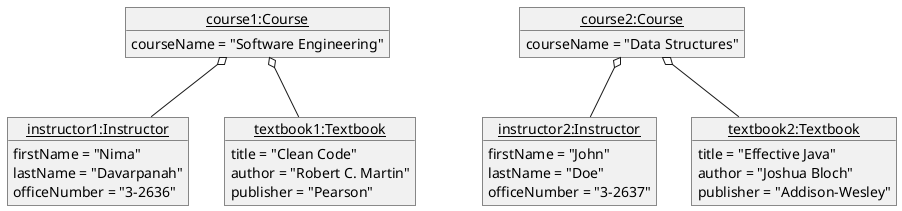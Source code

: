 @startuml

object "<u>instructor1:Instructor</u>" as ins1 {
    firstName = "Nima"
    lastName = "Davarpanah"
    officeNumber = "3-2636"
}

object "<u>instructor2:Instructor</u>" as ins2 {
    firstName = "John"
    lastName = "Doe"
    officeNumber = "3-2637"
}

object "<u>textbook1:Textbook</u>" as txt1 {
    title = "Clean Code"
    author = "Robert C. Martin"
    publisher = "Pearson"
}

object "<u>textbook2:Textbook</u>" as txt2 {
    title = "Effective Java"
    author = "Joshua Bloch"
    publisher = "Addison-Wesley"
}

object "<u>course1:Course</u>" as crs1 {
    courseName = "Software Engineering"
}

object "<u>course2:Course</u>" as crs2 {
    courseName = "Data Structures"
}

crs1 o-- ins1
crs1 o-- txt1
crs2 o-- ins2
crs2 o-- txt2

@enduml
